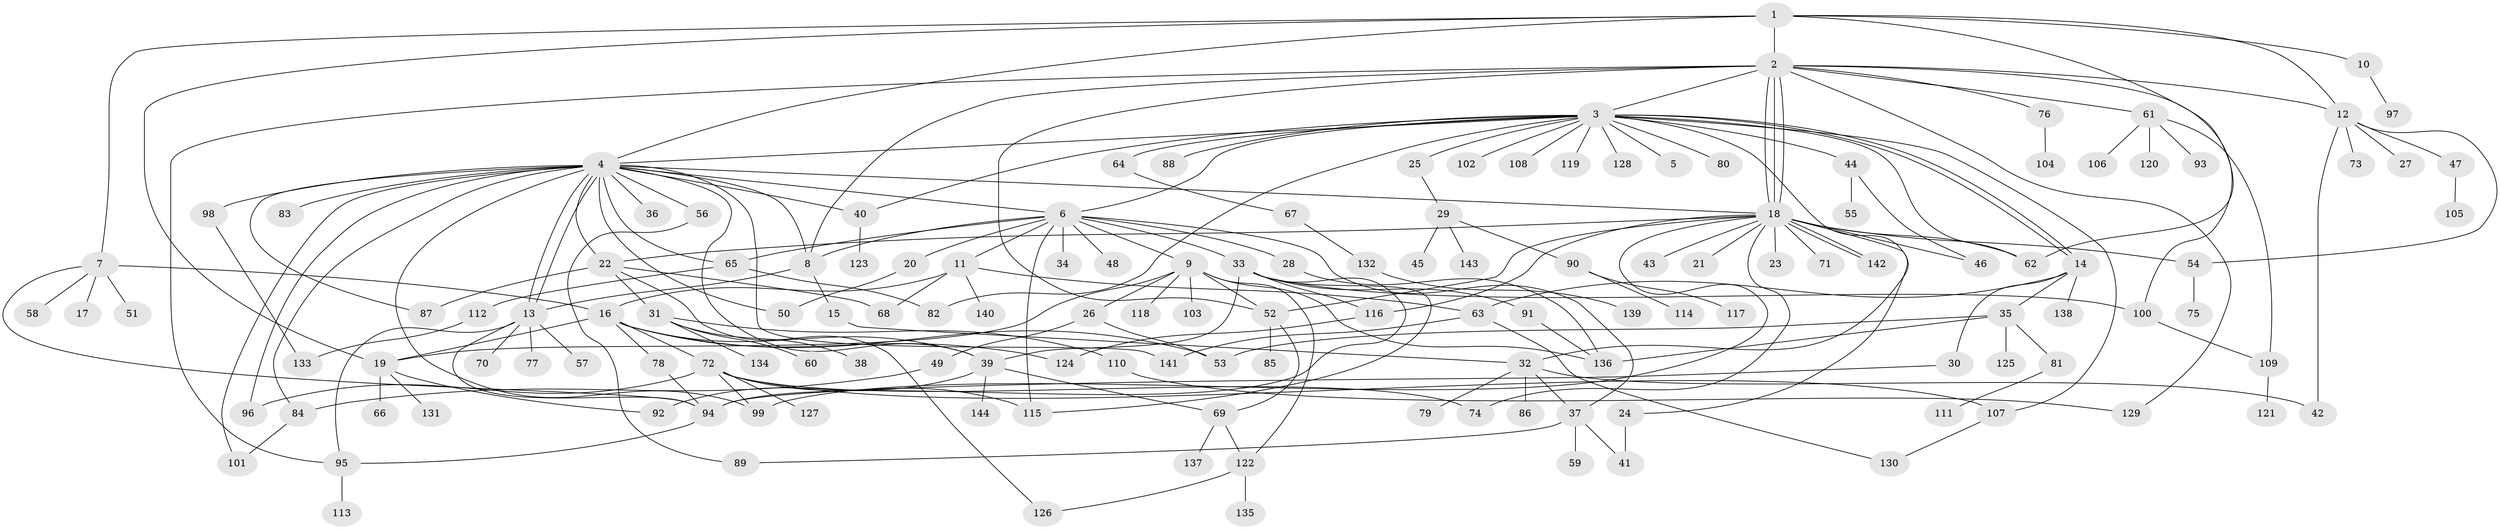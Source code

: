 // coarse degree distribution, {1: 0.5813953488372093, 16: 0.023255813953488372, 7: 0.03488372093023256, 2: 0.23255813953488372, 9: 0.011627906976744186, 3: 0.03488372093023256, 28: 0.011627906976744186, 4: 0.011627906976744186, 10: 0.023255813953488372, 5: 0.011627906976744186, 8: 0.011627906976744186, 6: 0.011627906976744186}
// Generated by graph-tools (version 1.1) at 2025/50/03/04/25 21:50:10]
// undirected, 144 vertices, 211 edges
graph export_dot {
graph [start="1"]
  node [color=gray90,style=filled];
  1;
  2;
  3;
  4;
  5;
  6;
  7;
  8;
  9;
  10;
  11;
  12;
  13;
  14;
  15;
  16;
  17;
  18;
  19;
  20;
  21;
  22;
  23;
  24;
  25;
  26;
  27;
  28;
  29;
  30;
  31;
  32;
  33;
  34;
  35;
  36;
  37;
  38;
  39;
  40;
  41;
  42;
  43;
  44;
  45;
  46;
  47;
  48;
  49;
  50;
  51;
  52;
  53;
  54;
  55;
  56;
  57;
  58;
  59;
  60;
  61;
  62;
  63;
  64;
  65;
  66;
  67;
  68;
  69;
  70;
  71;
  72;
  73;
  74;
  75;
  76;
  77;
  78;
  79;
  80;
  81;
  82;
  83;
  84;
  85;
  86;
  87;
  88;
  89;
  90;
  91;
  92;
  93;
  94;
  95;
  96;
  97;
  98;
  99;
  100;
  101;
  102;
  103;
  104;
  105;
  106;
  107;
  108;
  109;
  110;
  111;
  112;
  113;
  114;
  115;
  116;
  117;
  118;
  119;
  120;
  121;
  122;
  123;
  124;
  125;
  126;
  127;
  128;
  129;
  130;
  131;
  132;
  133;
  134;
  135;
  136;
  137;
  138;
  139;
  140;
  141;
  142;
  143;
  144;
  1 -- 2;
  1 -- 4;
  1 -- 7;
  1 -- 10;
  1 -- 12;
  1 -- 19;
  1 -- 62;
  2 -- 3;
  2 -- 8;
  2 -- 12;
  2 -- 18;
  2 -- 18;
  2 -- 18;
  2 -- 52;
  2 -- 61;
  2 -- 76;
  2 -- 95;
  2 -- 100;
  2 -- 129;
  3 -- 4;
  3 -- 5;
  3 -- 6;
  3 -- 14;
  3 -- 14;
  3 -- 25;
  3 -- 32;
  3 -- 40;
  3 -- 44;
  3 -- 62;
  3 -- 64;
  3 -- 80;
  3 -- 82;
  3 -- 88;
  3 -- 102;
  3 -- 107;
  3 -- 108;
  3 -- 119;
  3 -- 128;
  4 -- 6;
  4 -- 8;
  4 -- 13;
  4 -- 13;
  4 -- 18;
  4 -- 22;
  4 -- 36;
  4 -- 39;
  4 -- 40;
  4 -- 50;
  4 -- 56;
  4 -- 65;
  4 -- 83;
  4 -- 84;
  4 -- 87;
  4 -- 96;
  4 -- 98;
  4 -- 99;
  4 -- 101;
  4 -- 141;
  6 -- 8;
  6 -- 9;
  6 -- 11;
  6 -- 20;
  6 -- 28;
  6 -- 33;
  6 -- 34;
  6 -- 37;
  6 -- 48;
  6 -- 65;
  6 -- 115;
  7 -- 16;
  7 -- 17;
  7 -- 51;
  7 -- 58;
  7 -- 94;
  8 -- 13;
  8 -- 15;
  9 -- 19;
  9 -- 26;
  9 -- 52;
  9 -- 103;
  9 -- 118;
  9 -- 122;
  9 -- 136;
  10 -- 97;
  11 -- 16;
  11 -- 63;
  11 -- 68;
  11 -- 140;
  12 -- 27;
  12 -- 42;
  12 -- 47;
  12 -- 54;
  12 -- 73;
  13 -- 57;
  13 -- 70;
  13 -- 77;
  13 -- 94;
  13 -- 95;
  14 -- 30;
  14 -- 35;
  14 -- 63;
  14 -- 138;
  15 -- 32;
  16 -- 19;
  16 -- 39;
  16 -- 53;
  16 -- 72;
  16 -- 78;
  16 -- 124;
  18 -- 21;
  18 -- 22;
  18 -- 23;
  18 -- 24;
  18 -- 43;
  18 -- 46;
  18 -- 52;
  18 -- 54;
  18 -- 62;
  18 -- 71;
  18 -- 74;
  18 -- 99;
  18 -- 116;
  18 -- 142;
  18 -- 142;
  19 -- 66;
  19 -- 92;
  19 -- 131;
  20 -- 50;
  22 -- 31;
  22 -- 68;
  22 -- 87;
  22 -- 126;
  24 -- 41;
  25 -- 29;
  26 -- 49;
  26 -- 53;
  28 -- 136;
  29 -- 45;
  29 -- 90;
  29 -- 143;
  30 -- 94;
  31 -- 38;
  31 -- 60;
  31 -- 110;
  31 -- 134;
  32 -- 37;
  32 -- 42;
  32 -- 79;
  32 -- 86;
  33 -- 39;
  33 -- 91;
  33 -- 94;
  33 -- 100;
  33 -- 115;
  33 -- 116;
  35 -- 53;
  35 -- 81;
  35 -- 125;
  35 -- 136;
  37 -- 41;
  37 -- 59;
  37 -- 89;
  39 -- 69;
  39 -- 92;
  39 -- 144;
  40 -- 123;
  44 -- 46;
  44 -- 55;
  47 -- 105;
  49 -- 84;
  52 -- 69;
  52 -- 85;
  54 -- 75;
  56 -- 89;
  61 -- 93;
  61 -- 106;
  61 -- 109;
  61 -- 120;
  63 -- 130;
  63 -- 141;
  64 -- 67;
  65 -- 82;
  65 -- 112;
  67 -- 132;
  69 -- 122;
  69 -- 137;
  72 -- 74;
  72 -- 96;
  72 -- 99;
  72 -- 107;
  72 -- 115;
  72 -- 127;
  76 -- 104;
  78 -- 94;
  81 -- 111;
  84 -- 101;
  90 -- 114;
  90 -- 117;
  91 -- 136;
  94 -- 95;
  95 -- 113;
  98 -- 133;
  100 -- 109;
  107 -- 130;
  109 -- 121;
  110 -- 129;
  112 -- 133;
  116 -- 124;
  122 -- 126;
  122 -- 135;
  132 -- 139;
}
